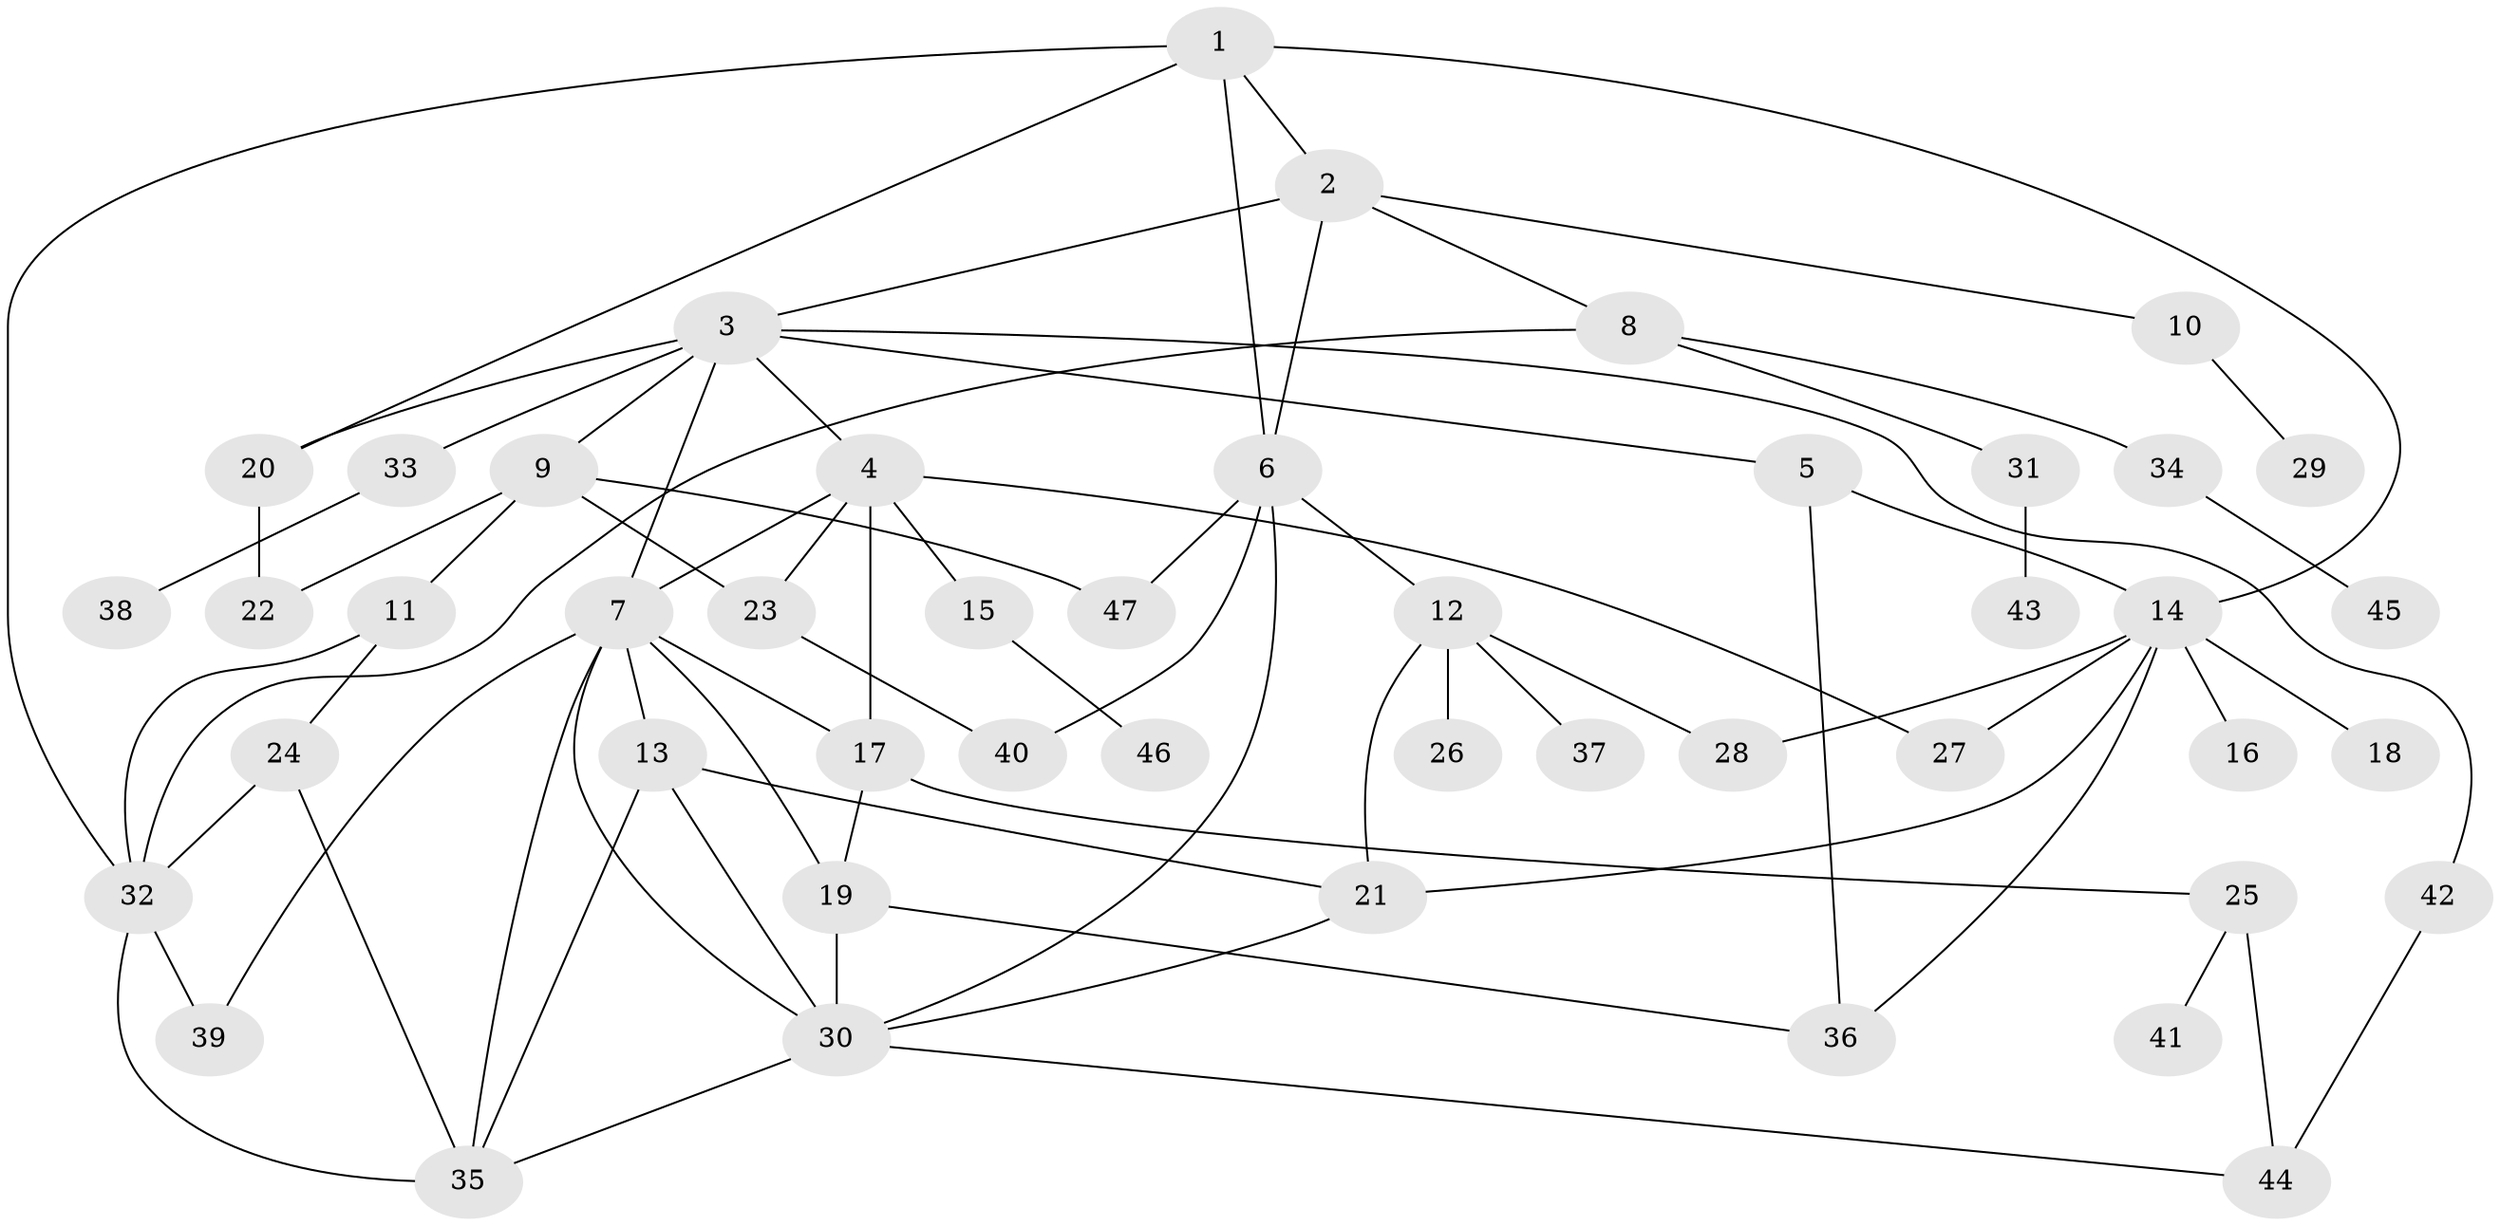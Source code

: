 // original degree distribution, {5: 0.1038961038961039, 6: 0.05194805194805195, 10: 0.012987012987012988, 7: 0.012987012987012988, 3: 0.15584415584415584, 4: 0.1038961038961039, 2: 0.38961038961038963, 1: 0.16883116883116883}
// Generated by graph-tools (version 1.1) at 2025/48/03/04/25 22:48:44]
// undirected, 47 vertices, 76 edges
graph export_dot {
  node [color=gray90,style=filled];
  1;
  2;
  3;
  4;
  5;
  6;
  7;
  8;
  9;
  10;
  11;
  12;
  13;
  14;
  15;
  16;
  17;
  18;
  19;
  20;
  21;
  22;
  23;
  24;
  25;
  26;
  27;
  28;
  29;
  30;
  31;
  32;
  33;
  34;
  35;
  36;
  37;
  38;
  39;
  40;
  41;
  42;
  43;
  44;
  45;
  46;
  47;
  1 -- 2 [weight=1.0];
  1 -- 6 [weight=1.0];
  1 -- 14 [weight=1.0];
  1 -- 20 [weight=1.0];
  1 -- 32 [weight=1.0];
  2 -- 3 [weight=1.0];
  2 -- 6 [weight=1.0];
  2 -- 8 [weight=1.0];
  2 -- 10 [weight=1.0];
  3 -- 4 [weight=1.0];
  3 -- 5 [weight=1.0];
  3 -- 7 [weight=1.0];
  3 -- 9 [weight=1.0];
  3 -- 20 [weight=2.0];
  3 -- 33 [weight=1.0];
  3 -- 42 [weight=1.0];
  4 -- 7 [weight=1.0];
  4 -- 15 [weight=2.0];
  4 -- 17 [weight=1.0];
  4 -- 23 [weight=1.0];
  4 -- 27 [weight=1.0];
  5 -- 14 [weight=1.0];
  5 -- 36 [weight=1.0];
  6 -- 12 [weight=1.0];
  6 -- 30 [weight=1.0];
  6 -- 40 [weight=1.0];
  6 -- 47 [weight=1.0];
  7 -- 13 [weight=1.0];
  7 -- 17 [weight=1.0];
  7 -- 19 [weight=2.0];
  7 -- 30 [weight=1.0];
  7 -- 35 [weight=2.0];
  7 -- 39 [weight=1.0];
  8 -- 31 [weight=1.0];
  8 -- 32 [weight=1.0];
  8 -- 34 [weight=1.0];
  9 -- 11 [weight=1.0];
  9 -- 22 [weight=1.0];
  9 -- 23 [weight=1.0];
  9 -- 47 [weight=1.0];
  10 -- 29 [weight=1.0];
  11 -- 24 [weight=1.0];
  11 -- 32 [weight=1.0];
  12 -- 21 [weight=1.0];
  12 -- 26 [weight=1.0];
  12 -- 28 [weight=1.0];
  12 -- 37 [weight=1.0];
  13 -- 21 [weight=1.0];
  13 -- 30 [weight=1.0];
  13 -- 35 [weight=1.0];
  14 -- 16 [weight=1.0];
  14 -- 18 [weight=2.0];
  14 -- 21 [weight=1.0];
  14 -- 27 [weight=1.0];
  14 -- 28 [weight=1.0];
  14 -- 36 [weight=1.0];
  15 -- 46 [weight=1.0];
  17 -- 19 [weight=1.0];
  17 -- 25 [weight=1.0];
  19 -- 30 [weight=1.0];
  19 -- 36 [weight=1.0];
  20 -- 22 [weight=1.0];
  21 -- 30 [weight=1.0];
  23 -- 40 [weight=1.0];
  24 -- 32 [weight=1.0];
  24 -- 35 [weight=1.0];
  25 -- 41 [weight=1.0];
  25 -- 44 [weight=1.0];
  30 -- 35 [weight=1.0];
  30 -- 44 [weight=1.0];
  31 -- 43 [weight=1.0];
  32 -- 35 [weight=1.0];
  32 -- 39 [weight=1.0];
  33 -- 38 [weight=1.0];
  34 -- 45 [weight=1.0];
  42 -- 44 [weight=1.0];
}
